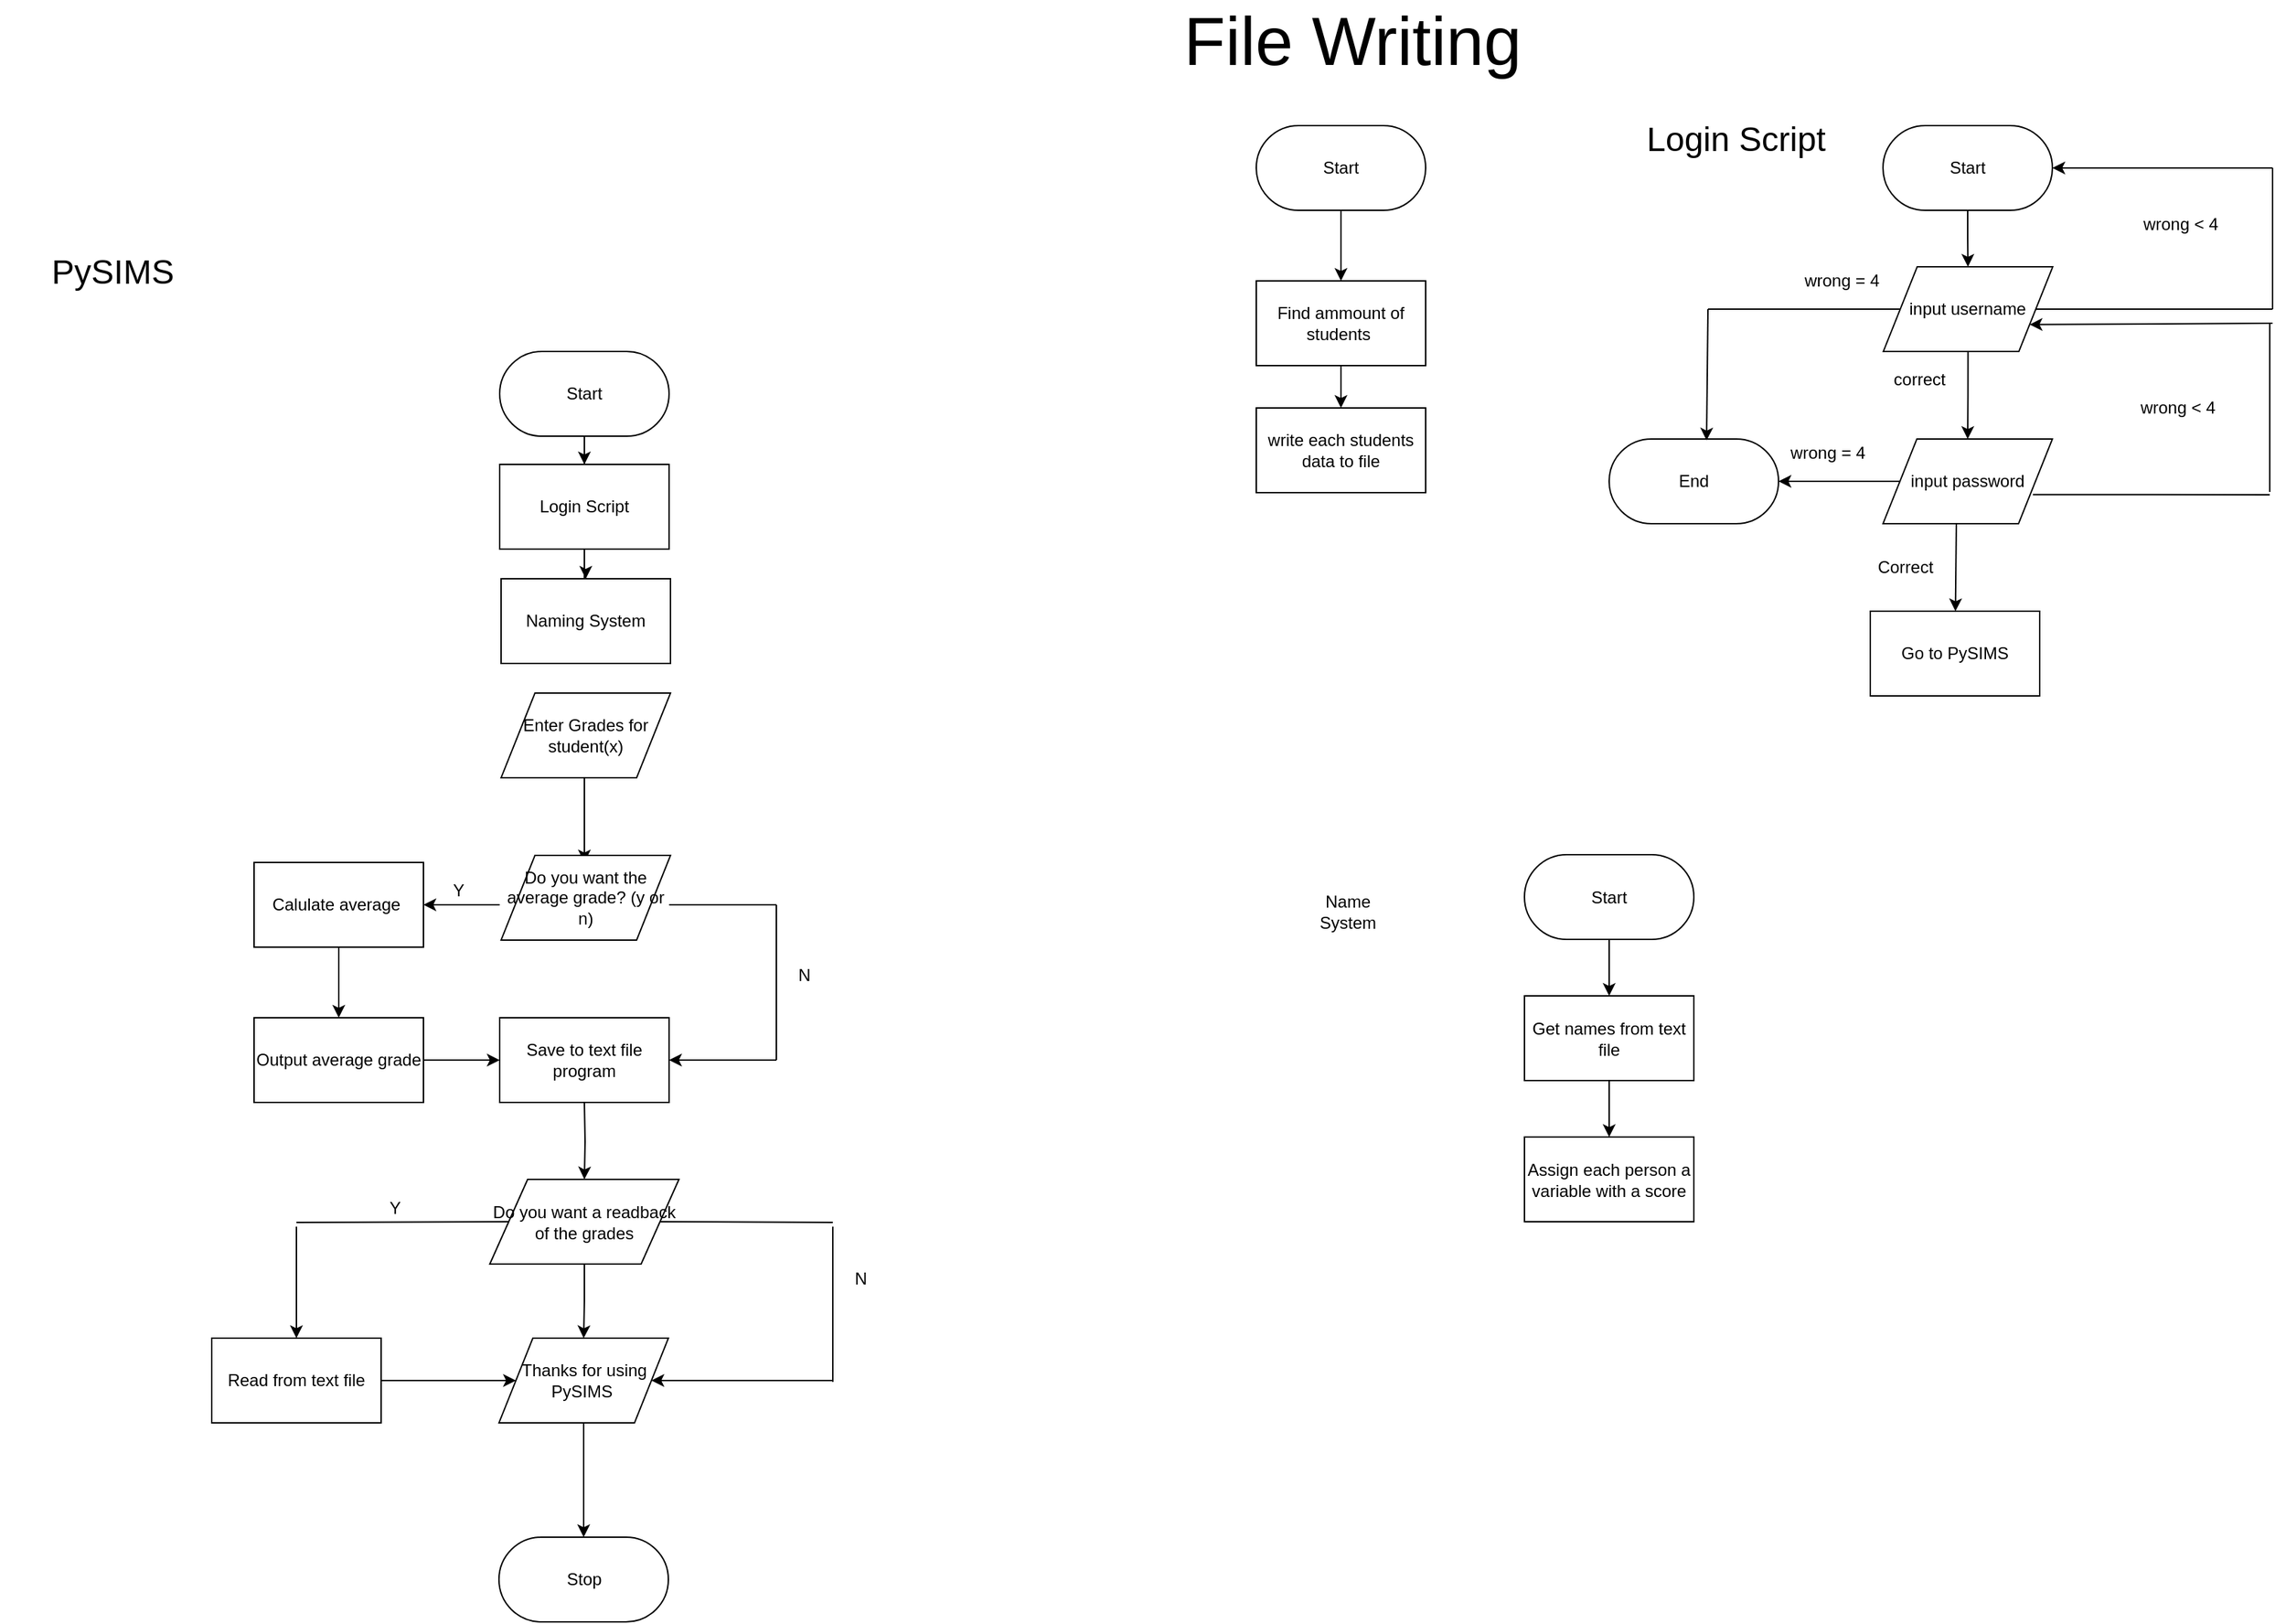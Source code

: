 <mxfile version="10.6.7" type="github"><diagram id="faSmNeAeqCHz91VQVlHZ" name="Page-1"><mxGraphModel dx="2148" dy="1232" grid="1" gridSize="10" guides="1" tooltips="1" connect="1" arrows="1" fold="1" page="1" pageScale="1" pageWidth="827" pageHeight="1169" math="0" shadow="0"><root><mxCell id="0"/><mxCell id="1" parent="0"/><mxCell id="n2pgXEyjTWMN7KLJpAHC-2" style="edgeStyle=orthogonalEdgeStyle;rounded=0;orthogonalLoop=1;jettySize=auto;html=1;exitX=0.5;exitY=1;exitDx=0;exitDy=0;" parent="1" source="n2pgXEyjTWMN7KLJpAHC-1" target="n2pgXEyjTWMN7KLJpAHC-3" edge="1"><mxGeometry relative="1" as="geometry"><mxPoint x="1404.235" y="230" as="targetPoint"/></mxGeometry></mxCell><mxCell id="n2pgXEyjTWMN7KLJpAHC-1" value="Start&lt;br&gt;" style="rounded=1;whiteSpace=wrap;html=1;arcSize=50;" parent="1" vertex="1"><mxGeometry x="1344" y="100" width="120" height="60" as="geometry"/></mxCell><mxCell id="n2pgXEyjTWMN7KLJpAHC-16" style="edgeStyle=orthogonalEdgeStyle;rounded=0;orthogonalLoop=1;jettySize=auto;html=1;exitX=0.5;exitY=1;exitDx=0;exitDy=0;entryX=0.5;entryY=0;entryDx=0;entryDy=0;" parent="1" source="n2pgXEyjTWMN7KLJpAHC-3" target="n2pgXEyjTWMN7KLJpAHC-15" edge="1"><mxGeometry relative="1" as="geometry"/></mxCell><mxCell id="n2pgXEyjTWMN7KLJpAHC-3" value="input username" style="shape=parallelogram;perimeter=parallelogramPerimeter;whiteSpace=wrap;html=1;" parent="1" vertex="1"><mxGeometry x="1344.235" y="200" width="120" height="60" as="geometry"/></mxCell><mxCell id="n2pgXEyjTWMN7KLJpAHC-5" value="" style="endArrow=none;html=1;exitX=1;exitY=0.5;exitDx=0;exitDy=0;" parent="1" source="n2pgXEyjTWMN7KLJpAHC-3" edge="1"><mxGeometry width="50" height="50" relative="1" as="geometry"><mxPoint x="1340" y="330" as="sourcePoint"/><mxPoint x="1620" y="230" as="targetPoint"/></mxGeometry></mxCell><mxCell id="n2pgXEyjTWMN7KLJpAHC-6" value="" style="endArrow=none;html=1;" parent="1" edge="1"><mxGeometry width="50" height="50" relative="1" as="geometry"><mxPoint x="1620" y="230" as="sourcePoint"/><mxPoint x="1620" y="130" as="targetPoint"/></mxGeometry></mxCell><mxCell id="n2pgXEyjTWMN7KLJpAHC-7" value="" style="endArrow=classic;html=1;entryX=1;entryY=0.5;entryDx=0;entryDy=0;" parent="1" target="n2pgXEyjTWMN7KLJpAHC-1" edge="1"><mxGeometry width="50" height="50" relative="1" as="geometry"><mxPoint x="1620" y="130" as="sourcePoint"/><mxPoint x="1390" y="280" as="targetPoint"/></mxGeometry></mxCell><mxCell id="n2pgXEyjTWMN7KLJpAHC-9" value="wrong &amp;lt; 4" style="text;html=1;strokeColor=none;fillColor=none;align=center;verticalAlign=middle;whiteSpace=wrap;rounded=0;" parent="1" vertex="1"><mxGeometry x="1520" y="160" width="70" height="20" as="geometry"/></mxCell><mxCell id="n2pgXEyjTWMN7KLJpAHC-12" value="wrong = 4" style="text;html=1;strokeColor=none;fillColor=none;align=center;verticalAlign=middle;whiteSpace=wrap;rounded=0;" parent="1" vertex="1"><mxGeometry x="1280" y="200" width="70" height="20" as="geometry"/></mxCell><mxCell id="n2pgXEyjTWMN7KLJpAHC-14" value="correct" style="text;html=1;strokeColor=none;fillColor=none;align=center;verticalAlign=middle;whiteSpace=wrap;rounded=0;" parent="1" vertex="1"><mxGeometry x="1349.941" y="270" width="40" height="20" as="geometry"/></mxCell><mxCell id="n2pgXEyjTWMN7KLJpAHC-23" style="edgeStyle=orthogonalEdgeStyle;rounded=0;orthogonalLoop=1;jettySize=auto;html=1;exitX=0;exitY=0.5;exitDx=0;exitDy=0;entryX=1;entryY=0.5;entryDx=0;entryDy=0;" parent="1" source="n2pgXEyjTWMN7KLJpAHC-15" target="n2pgXEyjTWMN7KLJpAHC-21" edge="1"><mxGeometry relative="1" as="geometry"/></mxCell><mxCell id="n2pgXEyjTWMN7KLJpAHC-15" value="input password" style="shape=parallelogram;perimeter=parallelogramPerimeter;whiteSpace=wrap;html=1;" parent="1" vertex="1"><mxGeometry x="1344" y="322" width="120" height="60" as="geometry"/></mxCell><mxCell id="n2pgXEyjTWMN7KLJpAHC-17" value="" style="endArrow=none;html=1;exitX=1;exitY=0.5;exitDx=0;exitDy=0;" parent="1" edge="1"><mxGeometry width="50" height="50" relative="1" as="geometry"><mxPoint x="1450.176" y="361.324" as="sourcePoint"/><mxPoint x="1618.0" y="361.5" as="targetPoint"/></mxGeometry></mxCell><mxCell id="n2pgXEyjTWMN7KLJpAHC-18" value="" style="endArrow=none;html=1;" parent="1" edge="1"><mxGeometry width="50" height="50" relative="1" as="geometry"><mxPoint x="1618.0" y="359.5" as="sourcePoint"/><mxPoint x="1618" y="239.5" as="targetPoint"/></mxGeometry></mxCell><mxCell id="n2pgXEyjTWMN7KLJpAHC-19" value="" style="endArrow=classic;html=1;entryX=1;entryY=0.75;entryDx=0;entryDy=0;" parent="1" target="n2pgXEyjTWMN7KLJpAHC-3" edge="1"><mxGeometry width="50" height="50" relative="1" as="geometry"><mxPoint x="1620.0" y="240" as="sourcePoint"/><mxPoint x="1463.941" y="239.824" as="targetPoint"/></mxGeometry></mxCell><mxCell id="n2pgXEyjTWMN7KLJpAHC-20" value="wrong &amp;lt; 4" style="text;html=1;strokeColor=none;fillColor=none;align=center;verticalAlign=middle;whiteSpace=wrap;rounded=0;" parent="1" vertex="1"><mxGeometry x="1518" y="289.5" width="70" height="20" as="geometry"/></mxCell><mxCell id="n2pgXEyjTWMN7KLJpAHC-21" value="End" style="rounded=1;whiteSpace=wrap;html=1;arcSize=50;" parent="1" vertex="1"><mxGeometry x="1150.0" y="322" width="120" height="60" as="geometry"/></mxCell><mxCell id="n2pgXEyjTWMN7KLJpAHC-22" value="wrong = 4" style="text;html=1;strokeColor=none;fillColor=none;align=center;verticalAlign=middle;whiteSpace=wrap;rounded=0;" parent="1" vertex="1"><mxGeometry x="1270" y="322" width="70" height="20" as="geometry"/></mxCell><mxCell id="98NNmwwyBWPQUp-Fs9xB-23" style="edgeStyle=orthogonalEdgeStyle;rounded=0;orthogonalLoop=1;jettySize=auto;html=1;exitX=0.5;exitY=1;exitDx=0;exitDy=0;entryX=0.5;entryY=0;entryDx=0;entryDy=0;" parent="1" edge="1"><mxGeometry relative="1" as="geometry"><mxPoint x="424" y="562" as="sourcePoint"/><mxPoint x="424" y="622" as="targetPoint"/></mxGeometry></mxCell><mxCell id="98NNmwwyBWPQUp-Fs9xB-14" style="edgeStyle=orthogonalEdgeStyle;rounded=0;orthogonalLoop=1;jettySize=auto;html=1;exitX=0.5;exitY=1;exitDx=0;exitDy=0;entryX=0.5;entryY=0;entryDx=0;entryDy=0;" parent="1" source="98NNmwwyBWPQUp-Fs9xB-6" target="98NNmwwyBWPQUp-Fs9xB-8" edge="1"><mxGeometry relative="1" as="geometry"/></mxCell><mxCell id="98NNmwwyBWPQUp-Fs9xB-6" value="Calulate average&amp;nbsp;" style="rounded=0;whiteSpace=wrap;html=1;" parent="1" vertex="1"><mxGeometry x="190" y="622" width="120" height="60" as="geometry"/></mxCell><mxCell id="dtvRl2395a1IGyJKR603-2" style="edgeStyle=orthogonalEdgeStyle;rounded=0;orthogonalLoop=1;jettySize=auto;html=1;exitX=1;exitY=0.5;exitDx=0;exitDy=0;entryX=0;entryY=0.5;entryDx=0;entryDy=0;" parent="1" source="98NNmwwyBWPQUp-Fs9xB-8" target="98NNmwwyBWPQUp-Fs9xB-22" edge="1"><mxGeometry relative="1" as="geometry"><mxPoint x="376" y="762" as="targetPoint"/></mxGeometry></mxCell><mxCell id="98NNmwwyBWPQUp-Fs9xB-8" value="Output average grade&lt;br&gt;" style="rounded=0;whiteSpace=wrap;html=1;" parent="1" vertex="1"><mxGeometry x="190" y="732" width="120" height="60" as="geometry"/></mxCell><mxCell id="98NNmwwyBWPQUp-Fs9xB-13" value="" style="endArrow=classic;html=1;exitX=0;exitY=0.5;exitDx=0;exitDy=0;entryX=1;entryY=0.5;entryDx=0;entryDy=0;" parent="1" target="98NNmwwyBWPQUp-Fs9xB-6" edge="1"><mxGeometry width="50" height="50" relative="1" as="geometry"><mxPoint x="364" y="652" as="sourcePoint"/><mxPoint x="220" y="922" as="targetPoint"/></mxGeometry></mxCell><mxCell id="98NNmwwyBWPQUp-Fs9xB-17" value="Y" style="text;html=1;strokeColor=none;fillColor=none;align=center;verticalAlign=middle;whiteSpace=wrap;rounded=0;" parent="1" vertex="1"><mxGeometry x="315" y="632" width="40" height="20" as="geometry"/></mxCell><mxCell id="98NNmwwyBWPQUp-Fs9xB-18" value="" style="endArrow=none;html=1;exitX=1;exitY=0.5;exitDx=0;exitDy=0;" parent="1" edge="1"><mxGeometry width="50" height="50" relative="1" as="geometry"><mxPoint x="484" y="652" as="sourcePoint"/><mxPoint x="560" y="652" as="targetPoint"/></mxGeometry></mxCell><mxCell id="98NNmwwyBWPQUp-Fs9xB-19" value="" style="endArrow=none;html=1;" parent="1" edge="1"><mxGeometry width="50" height="50" relative="1" as="geometry"><mxPoint x="560" y="652" as="sourcePoint"/><mxPoint x="560" y="762" as="targetPoint"/></mxGeometry></mxCell><mxCell id="98NNmwwyBWPQUp-Fs9xB-20" value="" style="endArrow=classic;html=1;entryX=1;entryY=0.5;entryDx=0;entryDy=0;" parent="1" target="98NNmwwyBWPQUp-Fs9xB-22" edge="1"><mxGeometry width="50" height="50" relative="1" as="geometry"><mxPoint x="560" y="762" as="sourcePoint"/><mxPoint x="472" y="762" as="targetPoint"/></mxGeometry></mxCell><mxCell id="98NNmwwyBWPQUp-Fs9xB-21" value="N" style="text;html=1;strokeColor=none;fillColor=none;align=center;verticalAlign=middle;whiteSpace=wrap;rounded=0;" parent="1" vertex="1"><mxGeometry x="560" y="692" width="40" height="20" as="geometry"/></mxCell><mxCell id="98NNmwwyBWPQUp-Fs9xB-22" value="Save to text file program" style="rounded=0;whiteSpace=wrap;html=1;" parent="1" vertex="1"><mxGeometry x="364" y="732" width="120" height="60" as="geometry"/></mxCell><mxCell id="98NNmwwyBWPQUp-Fs9xB-24" value="Enter Grades for student(x)" style="shape=parallelogram;perimeter=parallelogramPerimeter;whiteSpace=wrap;html=1;" parent="1" vertex="1"><mxGeometry x="365" y="502" width="120" height="60" as="geometry"/></mxCell><mxCell id="98NNmwwyBWPQUp-Fs9xB-35" value="Do you want the average grade? (y or n)" style="shape=parallelogram;perimeter=parallelogramPerimeter;whiteSpace=wrap;html=1;" parent="1" vertex="1"><mxGeometry x="365" y="617" width="120" height="60" as="geometry"/></mxCell><mxCell id="nlkIcjUFH8lUux1mWSrX-45" value="" style="edgeStyle=orthogonalEdgeStyle;rounded=0;orthogonalLoop=1;jettySize=auto;html=1;" parent="1" target="nlkIcjUFH8lUux1mWSrX-44" edge="1"><mxGeometry relative="1" as="geometry"><mxPoint x="424" y="792" as="sourcePoint"/></mxGeometry></mxCell><mxCell id="nlkIcjUFH8lUux1mWSrX-46" style="edgeStyle=orthogonalEdgeStyle;rounded=0;orthogonalLoop=1;jettySize=auto;html=1;exitX=0.5;exitY=1;exitDx=0;exitDy=0;entryX=0.5;entryY=0;entryDx=0;entryDy=0;" parent="1" source="nlkIcjUFH8lUux1mWSrX-44" target="dtvRl2395a1IGyJKR603-12" edge="1"><mxGeometry relative="1" as="geometry"/></mxCell><mxCell id="nlkIcjUFH8lUux1mWSrX-44" value="Do you want a readback of the grades" style="shape=parallelogram;perimeter=parallelogramPerimeter;whiteSpace=wrap;html=1;" parent="1" vertex="1"><mxGeometry x="357" y="846.5" width="134" height="60" as="geometry"/></mxCell><mxCell id="98NNmwwyBWPQUp-Fs9xB-42" value="&lt;font style=&quot;font-size: 24px&quot;&gt;Login Script&lt;/font&gt;" style="text;html=1;strokeColor=none;fillColor=none;align=center;verticalAlign=middle;whiteSpace=wrap;rounded=0;" parent="1" vertex="1"><mxGeometry x="1160" y="100" width="160" height="20" as="geometry"/></mxCell><mxCell id="nlkIcjUFH8lUux1mWSrX-32" value="&lt;span style=&quot;font-size: 24px&quot;&gt;PySIMS&lt;/span&gt;" style="text;html=1;strokeColor=none;fillColor=none;align=center;verticalAlign=middle;whiteSpace=wrap;rounded=0;" parent="1" vertex="1"><mxGeometry x="10" y="193.5" width="160" height="20" as="geometry"/></mxCell><mxCell id="98NNmwwyBWPQUp-Fs9xB-44" value="" style="endArrow=classic;html=1;exitX=0.433;exitY=1;exitDx=0;exitDy=0;exitPerimeter=0;" parent="1" source="n2pgXEyjTWMN7KLJpAHC-15" target="98NNmwwyBWPQUp-Fs9xB-45" edge="1"><mxGeometry width="50" height="50" relative="1" as="geometry"><mxPoint x="1730" y="460" as="sourcePoint"/><mxPoint x="1396" y="430" as="targetPoint"/></mxGeometry></mxCell><mxCell id="98NNmwwyBWPQUp-Fs9xB-45" value="Go to PySIMS" style="rounded=0;whiteSpace=wrap;html=1;" parent="1" vertex="1"><mxGeometry x="1335" y="444" width="120" height="60" as="geometry"/></mxCell><mxCell id="98NNmwwyBWPQUp-Fs9xB-46" value="Correct" style="text;html=1;strokeColor=none;fillColor=none;align=center;verticalAlign=middle;whiteSpace=wrap;rounded=0;" parent="1" vertex="1"><mxGeometry x="1340" y="403" width="40" height="20" as="geometry"/></mxCell><mxCell id="dtvRl2395a1IGyJKR603-1" value="Y" style="text;html=1;strokeColor=none;fillColor=none;align=center;verticalAlign=middle;whiteSpace=wrap;rounded=0;" parent="1" vertex="1"><mxGeometry x="270" y="856.5" width="40" height="20" as="geometry"/></mxCell><mxCell id="nlkIcjUFH8lUux1mWSrX-47" style="edgeStyle=orthogonalEdgeStyle;rounded=0;orthogonalLoop=1;jettySize=auto;html=1;exitX=0.5;exitY=1;exitDx=0;exitDy=0;entryX=0.5;entryY=0;entryDx=0;entryDy=0;" parent="1" source="dtvRl2395a1IGyJKR603-12" target="dtvRl2395a1IGyJKR603-16" edge="1"><mxGeometry relative="1" as="geometry"/></mxCell><mxCell id="dtvRl2395a1IGyJKR603-12" value="Thanks for using PySIMS&amp;nbsp;" style="shape=parallelogram;perimeter=parallelogramPerimeter;whiteSpace=wrap;html=1;" parent="1" vertex="1"><mxGeometry x="363.5" y="959" width="120" height="60" as="geometry"/></mxCell><mxCell id="dtvRl2395a1IGyJKR603-16" value="Stop" style="rounded=1;whiteSpace=wrap;html=1;arcSize=50;" parent="1" vertex="1"><mxGeometry x="363.5" y="1100" width="120" height="60" as="geometry"/></mxCell><mxCell id="dtvRl2395a1IGyJKR603-20" value="" style="endArrow=none;html=1;exitX=0;exitY=0.5;exitDx=0;exitDy=0;" parent="1" source="n2pgXEyjTWMN7KLJpAHC-3" edge="1"><mxGeometry width="50" height="50" relative="1" as="geometry"><mxPoint x="1080" y="730" as="sourcePoint"/><mxPoint x="1220" y="230" as="targetPoint"/></mxGeometry></mxCell><mxCell id="dtvRl2395a1IGyJKR603-21" value="" style="endArrow=classic;html=1;entryX=0.575;entryY=0.017;entryDx=0;entryDy=0;entryPerimeter=0;" parent="1" target="n2pgXEyjTWMN7KLJpAHC-21" edge="1"><mxGeometry width="50" height="50" relative="1" as="geometry"><mxPoint x="1220" y="230" as="sourcePoint"/><mxPoint x="1160" y="250" as="targetPoint"/></mxGeometry></mxCell><mxCell id="nlkIcjUFH8lUux1mWSrX-5" value="Name System" style="text;html=1;strokeColor=none;fillColor=none;align=center;verticalAlign=middle;whiteSpace=wrap;rounded=0;" parent="1" vertex="1"><mxGeometry x="945" y="646.5" width="40" height="20" as="geometry"/></mxCell><mxCell id="nlkIcjUFH8lUux1mWSrX-7" style="edgeStyle=orthogonalEdgeStyle;rounded=0;orthogonalLoop=1;jettySize=auto;html=1;exitX=0.5;exitY=1;exitDx=0;exitDy=0;" parent="1" source="nlkIcjUFH8lUux1mWSrX-6" target="nlkIcjUFH8lUux1mWSrX-8" edge="1"><mxGeometry relative="1" as="geometry"><mxPoint x="1150" y="746.5" as="targetPoint"/></mxGeometry></mxCell><mxCell id="nlkIcjUFH8lUux1mWSrX-6" value="Start" style="rounded=1;whiteSpace=wrap;html=1;arcSize=50;" parent="1" vertex="1"><mxGeometry x="1090" y="616.5" width="120" height="60" as="geometry"/></mxCell><mxCell id="nlkIcjUFH8lUux1mWSrX-9" style="edgeStyle=orthogonalEdgeStyle;rounded=0;orthogonalLoop=1;jettySize=auto;html=1;exitX=0.5;exitY=1;exitDx=0;exitDy=0;" parent="1" source="nlkIcjUFH8lUux1mWSrX-8" target="nlkIcjUFH8lUux1mWSrX-10" edge="1"><mxGeometry relative="1" as="geometry"><mxPoint x="1150" y="846.5" as="targetPoint"/></mxGeometry></mxCell><mxCell id="nlkIcjUFH8lUux1mWSrX-8" value="Get names from text file" style="rounded=0;whiteSpace=wrap;html=1;" parent="1" vertex="1"><mxGeometry x="1090" y="716.5" width="120" height="60" as="geometry"/></mxCell><mxCell id="nlkIcjUFH8lUux1mWSrX-10" value="Assign each person a variable with a score" style="rounded=0;whiteSpace=wrap;html=1;" parent="1" vertex="1"><mxGeometry x="1090" y="816.5" width="120" height="60" as="geometry"/></mxCell><mxCell id="nlkIcjUFH8lUux1mWSrX-13" style="edgeStyle=orthogonalEdgeStyle;rounded=0;orthogonalLoop=1;jettySize=auto;html=1;exitX=0.5;exitY=1;exitDx=0;exitDy=0;" parent="1" source="nlkIcjUFH8lUux1mWSrX-12" target="nlkIcjUFH8lUux1mWSrX-14" edge="1"><mxGeometry relative="1" as="geometry"><mxPoint x="424" y="370" as="targetPoint"/></mxGeometry></mxCell><mxCell id="nlkIcjUFH8lUux1mWSrX-12" value="Start" style="rounded=1;whiteSpace=wrap;html=1;arcSize=50;" parent="1" vertex="1"><mxGeometry x="364" y="260" width="120" height="60" as="geometry"/></mxCell><mxCell id="nlkIcjUFH8lUux1mWSrX-15" style="edgeStyle=orthogonalEdgeStyle;rounded=0;orthogonalLoop=1;jettySize=auto;html=1;exitX=0.5;exitY=1;exitDx=0;exitDy=0;" parent="1" source="nlkIcjUFH8lUux1mWSrX-14" target="nlkIcjUFH8lUux1mWSrX-16" edge="1"><mxGeometry relative="1" as="geometry"><mxPoint x="424" y="430" as="targetPoint"/></mxGeometry></mxCell><mxCell id="nlkIcjUFH8lUux1mWSrX-14" value="Login Script" style="rounded=0;whiteSpace=wrap;html=1;" parent="1" vertex="1"><mxGeometry x="364" y="340" width="120" height="60" as="geometry"/></mxCell><mxCell id="nlkIcjUFH8lUux1mWSrX-16" value="Naming System" style="rounded=0;whiteSpace=wrap;html=1;" parent="1" vertex="1"><mxGeometry x="365" y="421" width="120" height="60" as="geometry"/></mxCell><mxCell id="nlkIcjUFH8lUux1mWSrX-24" value="&lt;font style=&quot;font-size: 48px&quot;&gt;File Writing&amp;nbsp;&lt;/font&gt;" style="text;html=1;strokeColor=none;fillColor=none;align=center;verticalAlign=middle;whiteSpace=wrap;rounded=0;opacity=10;" parent="1" vertex="1"><mxGeometry x="770" y="30" width="410" height="20" as="geometry"/></mxCell><mxCell id="nlkIcjUFH8lUux1mWSrX-38" style="edgeStyle=orthogonalEdgeStyle;rounded=0;orthogonalLoop=1;jettySize=auto;html=1;exitX=0.5;exitY=1;exitDx=0;exitDy=0;" parent="1" source="nlkIcjUFH8lUux1mWSrX-34" target="nlkIcjUFH8lUux1mWSrX-39" edge="1"><mxGeometry relative="1" as="geometry"><mxPoint x="960" y="220" as="targetPoint"/></mxGeometry></mxCell><mxCell id="nlkIcjUFH8lUux1mWSrX-34" value="Start" style="rounded=1;whiteSpace=wrap;html=1;fillColor=#FFFFFF;arcSize=50;" parent="1" vertex="1"><mxGeometry x="900" y="100" width="120" height="60" as="geometry"/></mxCell><mxCell id="nlkIcjUFH8lUux1mWSrX-40" style="edgeStyle=orthogonalEdgeStyle;rounded=0;orthogonalLoop=1;jettySize=auto;html=1;exitX=0.5;exitY=1;exitDx=0;exitDy=0;" parent="1" source="nlkIcjUFH8lUux1mWSrX-39" target="nlkIcjUFH8lUux1mWSrX-41" edge="1"><mxGeometry relative="1" as="geometry"><mxPoint x="960" y="320" as="targetPoint"/></mxGeometry></mxCell><mxCell id="nlkIcjUFH8lUux1mWSrX-39" value="Find ammount of students&amp;nbsp;" style="rounded=0;whiteSpace=wrap;html=1;" parent="1" vertex="1"><mxGeometry x="900" y="210" width="120" height="60" as="geometry"/></mxCell><mxCell id="nlkIcjUFH8lUux1mWSrX-41" value="write each students data to file" style="rounded=0;whiteSpace=wrap;html=1;" parent="1" vertex="1"><mxGeometry x="900" y="300" width="120" height="60" as="geometry"/></mxCell><mxCell id="nlkIcjUFH8lUux1mWSrX-51" value="" style="endArrow=none;html=1;exitX=0;exitY=0.5;exitDx=0;exitDy=0;" parent="1" source="nlkIcjUFH8lUux1mWSrX-44" edge="1"><mxGeometry width="50" height="50" relative="1" as="geometry"><mxPoint x="140" y="920" as="sourcePoint"/><mxPoint x="220" y="877" as="targetPoint"/></mxGeometry></mxCell><mxCell id="nlkIcjUFH8lUux1mWSrX-59" style="edgeStyle=orthogonalEdgeStyle;rounded=0;orthogonalLoop=1;jettySize=auto;html=1;exitX=1;exitY=0.5;exitDx=0;exitDy=0;" parent="1" source="nlkIcjUFH8lUux1mWSrX-53" target="dtvRl2395a1IGyJKR603-12" edge="1"><mxGeometry relative="1" as="geometry"/></mxCell><mxCell id="nlkIcjUFH8lUux1mWSrX-53" value="Read from text file" style="rounded=0;whiteSpace=wrap;html=1;" parent="1" vertex="1"><mxGeometry x="160" y="959" width="120" height="60" as="geometry"/></mxCell><mxCell id="nlkIcjUFH8lUux1mWSrX-54" value="" style="endArrow=classic;html=1;entryX=0.5;entryY=0;entryDx=0;entryDy=0;" parent="1" target="nlkIcjUFH8lUux1mWSrX-53" edge="1"><mxGeometry width="50" height="50" relative="1" as="geometry"><mxPoint x="220" y="880" as="sourcePoint"/><mxPoint x="240" y="900" as="targetPoint"/></mxGeometry></mxCell><mxCell id="nlkIcjUFH8lUux1mWSrX-55" value="" style="endArrow=none;html=1;exitX=1;exitY=0.5;exitDx=0;exitDy=0;" parent="1" source="nlkIcjUFH8lUux1mWSrX-44" edge="1"><mxGeometry width="50" height="50" relative="1" as="geometry"><mxPoint x="500" y="900" as="sourcePoint"/><mxPoint x="600" y="877" as="targetPoint"/></mxGeometry></mxCell><mxCell id="nlkIcjUFH8lUux1mWSrX-56" value="" style="endArrow=none;html=1;" parent="1" edge="1"><mxGeometry width="50" height="50" relative="1" as="geometry"><mxPoint x="600" y="880" as="sourcePoint"/><mxPoint x="600" y="990" as="targetPoint"/></mxGeometry></mxCell><mxCell id="nlkIcjUFH8lUux1mWSrX-57" value="" style="endArrow=classic;html=1;entryX=1;entryY=0.5;entryDx=0;entryDy=0;" parent="1" target="dtvRl2395a1IGyJKR603-12" edge="1"><mxGeometry width="50" height="50" relative="1" as="geometry"><mxPoint x="600" y="989" as="sourcePoint"/><mxPoint x="580" y="1010" as="targetPoint"/></mxGeometry></mxCell><mxCell id="nlkIcjUFH8lUux1mWSrX-58" value="N" style="text;html=1;strokeColor=none;fillColor=none;align=center;verticalAlign=middle;whiteSpace=wrap;rounded=0;comic=1;" parent="1" vertex="1"><mxGeometry x="600" y="906.5" width="40" height="20" as="geometry"/></mxCell></root></mxGraphModel></diagram></mxfile>